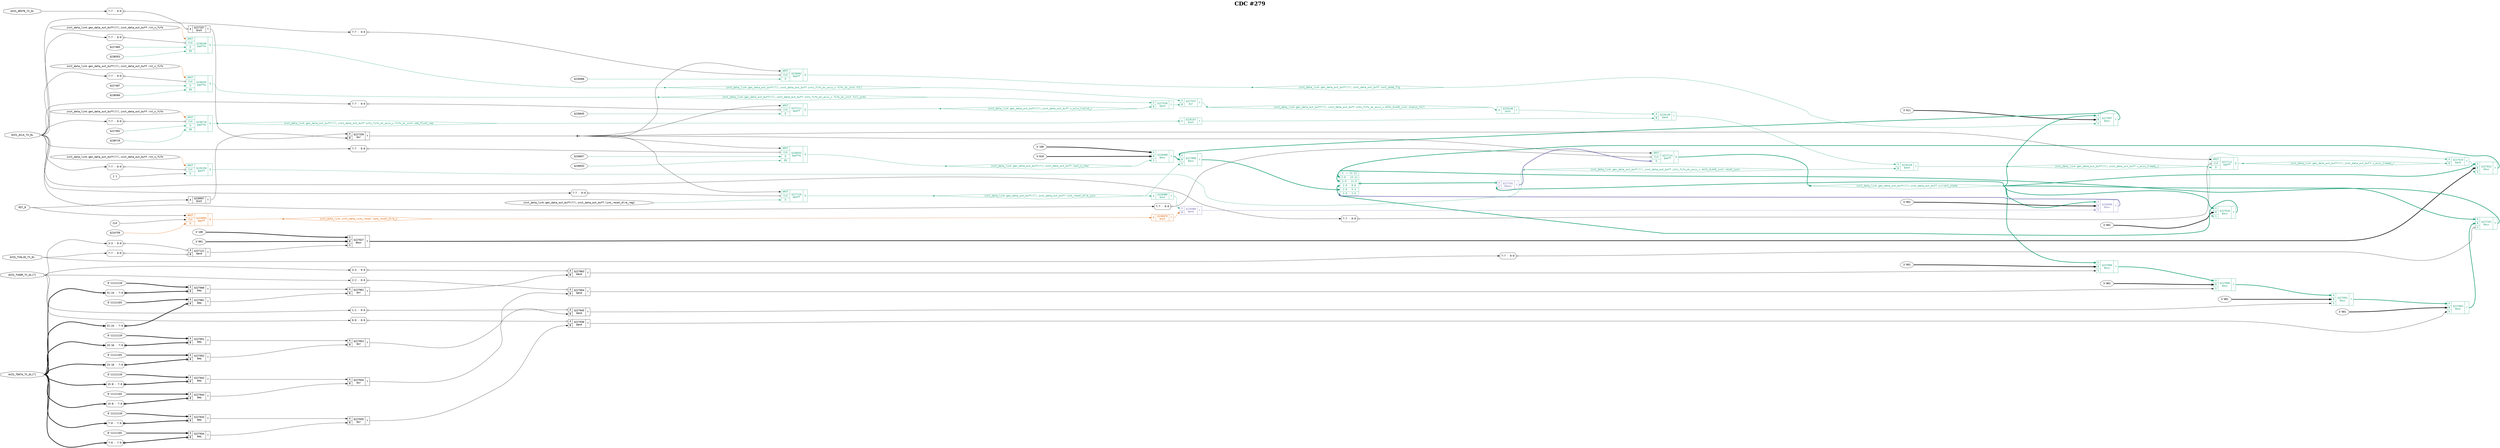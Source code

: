 digraph "spacefibre_light_top" {
label=<<b>CDC #279</b>>;
labelloc="t"
fontsize="30"
node ["fontname"="Courier"]
edge ["fontname"="Courier"]
rankdir="LR";
remincross=true;
n42 [ shape=octagon, label="AXIS_ACLK_TX_DL", color="black", fontcolor="black", href="/src/ip_spacefibre_light_top/spacefibre_light_top.vhd#58" ];
n43 [ shape=octagon, label="AXIS_ARSTN_TX_DL", color="black", fontcolor="black", href="/src/ip_spacefibre_light_top/spacefibre_light_top.vhd#57" ];
n44 [ shape=octagon, label="AXIS_TDATA_TX_DL[7]", color="black", fontcolor="black", href="/src/ip_spacefibre_light_top/spacefibre_light_top.vhd#60" ];
n45 [ shape=octagon, label="AXIS_TUSER_TX_DL[7]", color="black", fontcolor="black", href="/src/ip_spacefibre_light_top/spacefibre_light_top.vhd#61" ];
n46 [ shape=octagon, label="AXIS_TVALID_TX_DL", color="black", fontcolor="black", href="/src/ip_spacefibre_light_top/spacefibre_light_top.vhd#63" ];
n47 [ shape=octagon, label="RST_N", color="black", fontcolor="black", href="/src/ip_spacefibre_light_top/spacefibre_light_top.vhd#44" ];
n48 [ shape=diamond, label="inst_data_link.gen_data_out_buff(7)&#9586;.inst_data_out_buff.cont_mode_flg", colorscheme="dark28", color="1", fontcolor="1", href="/src/module_data_link/data_out_buf.vhd#138" ];
n49 [ shape=diamond, label="inst_data_link.gen_data_out_buff(7)&#9586;.inst_data_out_buff.current_state", colorscheme="dark28", color="1", fontcolor="1", href="/src/module_data_link/data_out_buf.vhd#121" ];
n50 [ shape=diamond, label="inst_data_link.gen_data_out_buff(7)&#9586;.inst_data_out_buff.ints_fifo_dc_axis_s.AXIS_SLAVE_inst.reset_sync", colorscheme="dark28", color="1", fontcolor="1", href="/src/ip/fifo_dc_axis_to_custom/AXIS_SLAVE.vhd#47" ];
n51 [ shape=diamond, label="inst_data_link.gen_data_out_buff(7)&#9586;.inst_data_out_buff.ints_fifo_dc_axis_s.AXIS_SLAVE_inst.status_full", colorscheme="dark28", color="1", fontcolor="1", href="/src/ip/fifo_dc_axis_to_custom/AXIS_SLAVE.vhd#32" ];
n52 [ shape=diamond, label="inst_data_link.gen_data_out_buff(7)&#9586;.inst_data_out_buff.ints_fifo_dc_axis_s.fifo_dc_inst.cmd_flush_req", colorscheme="dark28", color="1", fontcolor="1", href="/src/ip/fifo_dc/fifo_dc.vhd#111" ];
n53 [ shape=diamond, label="inst_data_link.gen_data_out_buff(7)&#9586;.inst_data_out_buff.ints_fifo_dc_axis_s.fifo_dc_inst.full", colorscheme="dark28", color="1", fontcolor="1", href="/src/ip/fifo_dc/fifo_dc.vhd#127" ];
n54 [ shape=diamond, label="inst_data_link.gen_data_out_buff(7)&#9586;.inst_data_out_buff.ints_fifo_dc_axis_s.fifo_dc_inst.full_prev", colorscheme="dark28", color="1", fontcolor="1", href="/src/ip/fifo_dc/fifo_dc.vhd#128" ];
n55 [ shape=diamond, label="inst_data_link.gen_data_out_buff(7)&#9586;.inst_data_out_buff.last_k_char", colorscheme="dark28", color="1", fontcolor="1", href="/src/module_data_link/data_out_buf.vhd#139" ];
n56 [ shape=diamond, label="inst_data_link.gen_data_out_buff(7)&#9586;.inst_data_out_buff.link_reset_dlre_sync", colorscheme="dark28", color="1", fontcolor="1", href="/src/module_data_link/data_out_buf.vhd#162" ];
n57 [ shape=diamond, label="inst_data_link.gen_data_out_buff(7)&#9586;.inst_data_out_buff.s_axis_tready_i", colorscheme="dark28", color="1", fontcolor="1", href="/src/module_data_link/data_out_buf.vhd#135" ];
n58 [ shape=diamond, label="inst_data_link.gen_data_out_buff(7)&#9586;.inst_data_out_buff.s_axis_tready_r", colorscheme="dark28", color="1", fontcolor="1", href="/src/module_data_link/data_out_buf.vhd#136" ];
n59 [ shape=diamond, label="inst_data_link.gen_data_out_buff(7)&#9586;.inst_data_out_buff.s_axis_tvalid_i", colorscheme="dark28", color="1", fontcolor="1", href="/src/module_data_link/data_out_buf.vhd#134" ];
n60 [ shape=diamond, label="inst_data_link.inst_data_link_reset.lane_reset_dlre_i", colorscheme="dark28", color="2", fontcolor="2", href="/src/module_data_link/data_link_reset.vhd#73" ];
{ rank="source"; n42; n43; n44; n45; n46; n47;}
{ rank="sink";}
v1 [ label="$226657" ];
v2 [ label="$236933" ];
c66 [ shape=record, label="{{<p61> ARST|<p62> CLK|<p63> D|<p64> EN}|$236932\n$adffe|{<p65> Q}}", colorscheme="dark28", color="1", fontcolor="1" , href="/src/module_data_link/data_out_buf.vhd#372"  ];
x0 [ shape=record, style=rounded, label="<s0> 7:7 - 0:0 ", color="black", fontcolor="black" ];
x0:e -> c66:p62:w [arrowhead=odiamond, arrowtail=odiamond, dir=both, color="black", fontcolor="black", label=""];
v3 [ label="inst_data_link.gen_data_out_buff(7)&#9586;.inst_data_out_buff.rst_n_fifo" ];
v5 [ label="$227405" ];
v6 [ label="$238353" ];
c67 [ shape=record, label="{{<p61> ARST|<p62> CLK|<p63> D|<p64> EN}|$238348\n$adffe|{<p65> Q}}", colorscheme="dark28", color="1", fontcolor="1" , href="/src/ip/fifo_dc/fifo_dc.vhd#256"  ];
x4 [ shape=record, style=rounded, label="<s0> 7:7 - 0:0 ", color="black", fontcolor="black" ];
x4:e -> c67:p62:w [arrowhead=odiamond, arrowtail=odiamond, dir=both, color="black", fontcolor="black", label=""];
v7 [ label="inst_data_link.gen_data_out_buff(7)&#9586;.inst_data_out_buff.rst_n_fifo" ];
v9 [ label="$227407" ];
v10 [ label="$238360" ];
c68 [ shape=record, label="{{<p61> ARST|<p62> CLK|<p63> D|<p64> EN}|$238355\n$adffe|{<p65> Q}}", colorscheme="dark28", color="1", fontcolor="1" , href="/src/ip/fifo_dc/fifo_dc.vhd#256"  ];
x8 [ shape=record, style=rounded, label="<s0> 7:7 - 0:0 ", color="black", fontcolor="black" ];
x8:e -> c68:p62:w [arrowhead=odiamond, arrowtail=odiamond, dir=both, color="black", fontcolor="black", label=""];
v11 [ label="inst_data_link.gen_data_out_buff(7)&#9586;.inst_data_out_buff.rst_n_fifo" ];
v13 [ label="$227492" ];
v14 [ label="$238719" ];
c69 [ shape=record, label="{{<p61> ARST|<p62> CLK|<p63> D|<p64> EN}|$238718\n$adffe|{<p65> Q}}", colorscheme="dark28", color="1", fontcolor="1" , href="/src/ip/fifo_dc/fifo_dc.vhd#440"  ];
x12 [ shape=record, style=rounded, label="<s0> 7:7 - 0:0 ", color="black", fontcolor="black" ];
x12:e -> c69:p62:w [arrowhead=odiamond, arrowtail=odiamond, dir=both, color="black", fontcolor="black", label=""];
c72 [ shape=record, label="{{<p70> A}|$236070\n$not|{<p71> Y}}", colorscheme="dark28", color="2", fontcolor="2" ];
v16 [ label="$226566" ];
c73 [ shape=record, label="{{<p61> ARST|<p62> CLK|<p63> D}|$226962\n$adff|{<p65> Q}}", colorscheme="dark28", color="1", fontcolor="1" , href="/src/module_data_link/data_out_buf.vhd#237"  ];
x15 [ shape=record, style=rounded, label="<s0> 7:7 - 0:0 ", color="black", fontcolor="black" ];
x15:e -> c73:p62:w [arrowhead=odiamond, arrowtail=odiamond, dir=both, color="black", fontcolor="black", label=""];
c74 [ shape=record, label="{{<p61> ARST|<p62> CLK|<p63> D}|$227114\n$adff|{<p65> Q}}", colorscheme="dark28", color="1", fontcolor="1" , href="/src/module_data_link/data_out_buf.vhd#266"  ];
x17 [ shape=record, style=rounded, label="<s0> 7:7 - 0:0 ", color="black", fontcolor="black" ];
x17:e -> c74:p62:w [arrowhead=odiamond, arrowtail=odiamond, dir=both, color="black", fontcolor="black", label=""];
v18 [ label="8'11111110" ];
c76 [ shape=record, label="{{<p70> A|<p75> B}|$227033\n$eq|{<p71> Y}}", href="/src/module_data_link/data_out_buf.vhd#326"  ];
x19 [ shape=record, style=rounded, label="<s0> 7:0 - 7:0 ", color="black", fontcolor="black" ];
x19:e -> c76:p75:w [arrowhead=odiamond, arrowtail=odiamond, dir=both, color="black", fontcolor="black", style="setlinewidth(3)", label=""];
v20 [ label="8'11111101" ];
c77 [ shape=record, label="{{<p70> A|<p75> B}|$227034\n$eq|{<p71> Y}}", href="/src/module_data_link/data_out_buf.vhd#326"  ];
x21 [ shape=record, style=rounded, label="<s0> 7:0 - 7:0 ", color="black", fontcolor="black" ];
x21:e -> c77:p75:w [arrowhead=odiamond, arrowtail=odiamond, dir=both, color="black", fontcolor="black", style="setlinewidth(3)", label=""];
v22 [ label="8'11111110" ];
c78 [ shape=record, label="{{<p70> A|<p75> B}|$227042\n$eq|{<p71> Y}}", href="/src/module_data_link/data_out_buf.vhd#332"  ];
x23 [ shape=record, style=rounded, label="<s0> 15:8 - 7:0 ", color="black", fontcolor="black" ];
x23:e -> c78:p75:w [arrowhead=odiamond, arrowtail=odiamond, dir=both, color="black", fontcolor="black", style="setlinewidth(3)", label=""];
v24 [ label="8'11111101" ];
c79 [ shape=record, label="{{<p70> A|<p75> B}|$227043\n$eq|{<p71> Y}}", href="/src/module_data_link/data_out_buf.vhd#332"  ];
x25 [ shape=record, style=rounded, label="<s0> 15:8 - 7:0 ", color="black", fontcolor="black" ];
x25:e -> c79:p75:w [arrowhead=odiamond, arrowtail=odiamond, dir=both, color="black", fontcolor="black", style="setlinewidth(3)", label=""];
v26 [ label="8'11111110" ];
c80 [ shape=record, label="{{<p70> A|<p75> B}|$227051\n$eq|{<p71> Y}}", href="/src/module_data_link/data_out_buf.vhd#338"  ];
x27 [ shape=record, style=rounded, label="<s0> 23:16 - 7:0 ", color="black", fontcolor="black" ];
x27:e -> c80:p75:w [arrowhead=odiamond, arrowtail=odiamond, dir=both, color="black", fontcolor="black", style="setlinewidth(3)", label=""];
v28 [ label="8'11111101" ];
c81 [ shape=record, label="{{<p70> A|<p75> B}|$227052\n$eq|{<p71> Y}}", href="/src/module_data_link/data_out_buf.vhd#338"  ];
x29 [ shape=record, style=rounded, label="<s0> 23:16 - 7:0 ", color="black", fontcolor="black" ];
x29:e -> c81:p75:w [arrowhead=odiamond, arrowtail=odiamond, dir=both, color="black", fontcolor="black", style="setlinewidth(3)", label=""];
v30 [ label="8'11111110" ];
c82 [ shape=record, label="{{<p70> A|<p75> B}|$227060\n$eq|{<p71> Y}}", href="/src/module_data_link/data_out_buf.vhd#344"  ];
x31 [ shape=record, style=rounded, label="<s0> 31:24 - 7:0 ", color="black", fontcolor="black" ];
x31:e -> c82:p75:w [arrowhead=odiamond, arrowtail=odiamond, dir=both, color="black", fontcolor="black", style="setlinewidth(3)", label=""];
v32 [ label="8'11111101" ];
c83 [ shape=record, label="{{<p70> A|<p75> B}|$227061\n$eq|{<p71> Y}}", href="/src/module_data_link/data_out_buf.vhd#344"  ];
x33 [ shape=record, style=rounded, label="<s0> 31:24 - 7:0 ", color="black", fontcolor="black" ];
x33:e -> c83:p75:w [arrowhead=odiamond, arrowtail=odiamond, dir=both, color="black", fontcolor="black", style="setlinewidth(3)", label=""];
c84 [ shape=record, label="{{<p70> A|<p75> B}|$227019\n$and|{<p71> Y}}", colorscheme="dark28", color="1", fontcolor="1" , href="/src/module_data_link/data_out_buf.vhd#313"  ];
c85 [ shape=record, label="{{<p70> A|<p75> B}|$227035\n$or|{<p71> Y}}", href="/src/module_data_link/data_out_buf.vhd#326"  ];
c86 [ shape=record, label="{{<p70> A|<p75> B}|$227036\n$and|{<p71> Y}}", href="/src/module_data_link/data_out_buf.vhd#326"  ];
x34 [ shape=record, style=rounded, label="<s0> 0:0 - 0:0 ", color="black", fontcolor="black" ];
x34:e -> c86:p70:w [arrowhead=odiamond, arrowtail=odiamond, dir=both, color="black", fontcolor="black", label=""];
c87 [ shape=record, label="{{<p70> A|<p75> B}|$227044\n$or|{<p71> Y}}", href="/src/module_data_link/data_out_buf.vhd#332"  ];
c88 [ shape=record, label="{{<p70> A|<p75> B}|$227045\n$and|{<p71> Y}}", href="/src/module_data_link/data_out_buf.vhd#332"  ];
x35 [ shape=record, style=rounded, label="<s0> 1:1 - 0:0 ", color="black", fontcolor="black" ];
x35:e -> c88:p70:w [arrowhead=odiamond, arrowtail=odiamond, dir=both, color="black", fontcolor="black", label=""];
c89 [ shape=record, label="{{<p70> A|<p75> B}|$227053\n$or|{<p71> Y}}", href="/src/module_data_link/data_out_buf.vhd#338"  ];
c90 [ shape=record, label="{{<p70> A|<p75> B}|$227054\n$and|{<p71> Y}}", href="/src/module_data_link/data_out_buf.vhd#338"  ];
x36 [ shape=record, style=rounded, label="<s0> 2:2 - 0:0 ", color="black", fontcolor="black" ];
x36:e -> c90:p70:w [arrowhead=odiamond, arrowtail=odiamond, dir=both, color="black", fontcolor="black", label=""];
c91 [ shape=record, label="{{<p70> A|<p75> B}|$227062\n$or|{<p71> Y}}", href="/src/module_data_link/data_out_buf.vhd#344"  ];
c92 [ shape=record, label="{{<p70> A|<p75> B}|$227063\n$and|{<p71> Y}}", href="/src/module_data_link/data_out_buf.vhd#344"  ];
x37 [ shape=record, style=rounded, label="<s0> 3:3 - 0:0 ", color="black", fontcolor="black" ];
x37:e -> c92:p70:w [arrowhead=odiamond, arrowtail=odiamond, dir=both, color="black", fontcolor="black", label=""];
c93 [ shape=record, label="{{<p70> A|<p75> B}|$227121\n$and|{<p71> Y}}", href="/src/module_data_link/data_out_buf.vhd#375"  ];
x38 [ shape=record, style=rounded, label="<s0> 3:3 - 0:0 ", color="black", fontcolor="black" ];
x38:e -> c93:p70:w [arrowhead=odiamond, arrowtail=odiamond, dir=both, color="black", fontcolor="black", label=""];
x39 [ shape=record, style=rounded, label="<s0> 7:7 - 0:0 ", color="black", fontcolor="black" ];
x39:e -> c93:p75:w [arrowhead=odiamond, arrowtail=odiamond, dir=both, color="black", fontcolor="black", label=""];
c94 [ shape=record, label="{{<p70> A}|$227257\n$not|{<p71> Y}}", href="/src/module_data_link/data_out_buf.vhd#521"  ];
x40 [ shape=record, style=rounded, label="<s0> 7:7 - 0:0 ", color="black", fontcolor="black" ];
x40:e -> c94:p70:w [arrowhead=odiamond, arrowtail=odiamond, dir=both, color="black", fontcolor="black", label=""];
c95 [ shape=record, label="{{<p70> A|<p75> B}|$227259\n$or|{<p71> Y}}", href="/src/module_data_link/data_out_buf.vhd#521"  ];
c96 [ shape=record, label="{{<p70> A}|$226986\n$not|{<p71> Y}}", colorscheme="dark28", color="1", fontcolor="1" , href="/src/module_data_link/data_out_buf.vhd#283"  ];
c97 [ shape=record, label="{{<p70> A|<p75> B}|$226988\n$and|{<p71> Y}}", colorscheme="dark28", color="3", fontcolor="3" , href="/src/module_data_link/data_out_buf.vhd#283"  ];
v42 [ label="inst_data_link.gen_data_out_buff(7)&#9586;.inst_data_out_buff.link_reset_dlre_reg1" ];
c98 [ shape=record, label="{{<p61> ARST|<p62> CLK|<p63> D}|$227116\n$adff|{<p65> Q}}", colorscheme="dark28", color="1", fontcolor="1" , href="/src/module_data_link/data_out_buf.vhd#266"  ];
x41 [ shape=record, style=rounded, label="<s0> 7:7 - 0:0 ", color="black", fontcolor="black" ];
x41:e -> c98:p62:w [arrowhead=odiamond, arrowtail=odiamond, dir=both, color="black", fontcolor="black", label=""];
v43 [ label="3'001" ];
c100 [ shape=record, label="{{<p70> A|<p75> B|<p99> S}|$227018\n$mux|{<p71> Y}}", colorscheme="dark28", color="1", fontcolor="1" , href="/src/module_data_link/data_out_buf.vhd#309"  ];
v44 [ label="3'100" ];
v45 [ label="3'001" ];
c101 [ shape=record, label="{{<p70> A|<p75> B|<p99> S}|$227027\n$mux|{<p71> Y}}", href="/src/module_data_link/data_out_buf.vhd#318"  ];
c102 [ shape=record, label="{{<p70> A|<p75> B|<p99> S}|$227032\n$mux|{<p71> Y}}", colorscheme="dark28", color="1", fontcolor="1" , href="/src/module_data_link/data_out_buf.vhd#313"  ];
v46 [ label="3'001" ];
c103 [ shape=record, label="{{<p70> A|<p75> B|<p99> S}|$227089\n$mux|{<p71> Y}}", colorscheme="dark28", color="1", fontcolor="1" , href="/src/module_data_link/data_out_buf.vhd#326"  ];
v47 [ label="3'001" ];
c104 [ shape=record, label="{{<p70> A|<p75> B|<p99> S}|$227090\n$mux|{<p71> Y}}", colorscheme="dark28", color="1", fontcolor="1" , href="/src/module_data_link/data_out_buf.vhd#326"  ];
v48 [ label="3'001" ];
c105 [ shape=record, label="{{<p70> A|<p75> B|<p99> S}|$227091\n$mux|{<p71> Y}}", colorscheme="dark28", color="1", fontcolor="1" , href="/src/module_data_link/data_out_buf.vhd#326"  ];
v49 [ label="3'001" ];
c106 [ shape=record, label="{{<p70> A|<p75> B|<p99> S}|$227092\n$mux|{<p71> Y}}", colorscheme="dark28", color="1", fontcolor="1" , href="/src/module_data_link/data_out_buf.vhd#326"  ];
c107 [ shape=record, label="{{<p70> A|<p75> B|<p99> S}|$227101\n$mux|{<p71> Y}}", colorscheme="dark28", color="1", fontcolor="1" , href="/src/module_data_link/data_out_buf.vhd#325"  ];
x50 [ shape=record, style=rounded, label="<s0> 7:7 - 0:0 ", color="black", fontcolor="black" ];
x50:e -> c107:p99:w [arrowhead=odiamond, arrowtail=odiamond, dir=both, color="black", fontcolor="black", label=""];
c108 [ shape=record, label="{{<p70> A|<p99> S}|$227102\n$bmux|{<p71> Y}}", colorscheme="dark28", color="3", fontcolor="3" , href="/src/module_data_link/data_out_buf.vhd#281"  ];
x51 [ shape=record, style=rounded, label="X -&gt; 23:15 |<s4> 2:0 - 14:12 |<s3> 2:0 - 11:9 |<s2> 2:0 - 8:6 |<s1> 2:0 - 5:3 |<s0> 2:0 - 2:0 ", colorscheme="dark28", color="1", fontcolor="1" ];
x51:e -> c108:p70:w [arrowhead=odiamond, arrowtail=odiamond, dir=both, colorscheme="dark28", color="1", fontcolor="1", style="setlinewidth(3)", label=""];
v52 [ label="3'001" ];
c109 [ shape=record, label="{{<p70> A|<p75> B|<p99> S}|$226990\n$mux|{<p71> Y}}", colorscheme="dark28", color="3", fontcolor="3" , href="/src/module_data_link/data_out_buf.vhd#283"  ];
v53 [ label="3'100" ];
v54 [ label="3'010" ];
c110 [ shape=record, label="{{<p70> A|<p75> B|<p99> S}|$226998\n$mux|{<p71> Y}}", colorscheme="dark28", color="1", fontcolor="1" , href="/src/module_data_link/data_out_buf.vhd#294"  ];
v55 [ label="3'011" ];
c111 [ shape=record, label="{{<p70> A|<p75> B|<p99> S}|$227007\n$mux|{<p71> Y}}", colorscheme="dark28", color="1", fontcolor="1" , href="/src/module_data_link/data_out_buf.vhd#292"  ];
c112 [ shape=record, label="{{<p70> A|<p75> B|<p99> S}|$227008\n$mux|{<p71> Y}}", colorscheme="dark28", color="1", fontcolor="1" , href="/src/module_data_link/data_out_buf.vhd#292"  ];
c113 [ shape=record, label="{{<p61> ARST|<p62> CLK|<p63> D}|$227112\n$adff|{<p65> Q}}", colorscheme="dark28", color="1", fontcolor="1" , href="/src/module_data_link/data_out_buf.vhd#266"  ];
x56 [ shape=record, style=rounded, label="<s0> 7:7 - 0:0 ", color="black", fontcolor="black" ];
x56:e -> c113:p62:w [arrowhead=odiamond, arrowtail=odiamond, dir=both, color="black", fontcolor="black", label=""];
v58 [ label="$226645" ];
c114 [ shape=record, label="{{<p61> ARST|<p62> CLK|<p63> D}|$227111\n$adff|{<p65> Q}}", colorscheme="dark28", color="1", fontcolor="1" , href="/src/module_data_link/data_out_buf.vhd#266"  ];
x57 [ shape=record, style=rounded, label="<s0> 7:7 - 0:0 ", color="black", fontcolor="black" ];
x57:e -> c114:p62:w [arrowhead=odiamond, arrowtail=odiamond, dir=both, color="black", fontcolor="black", label=""];
c115 [ shape=record, label="{{<p70> A}|$226146\n$not|{<p71> Y}}", colorscheme="dark28", color="1", fontcolor="1" , href="/src/ip/fifo_dc_axis_to_custom/AXIS_SLAVE.vhd#50"  ];
c116 [ shape=record, label="{{<p70> A}|$226147\n$not|{<p71> Y}}", colorscheme="dark28", color="1", fontcolor="1" , href="/src/ip/fifo_dc_axis_to_custom/AXIS_SLAVE.vhd#50"  ];
c117 [ shape=record, label="{{<p70> A|<p75> B}|$226148\n$and|{<p71> Y}}", colorscheme="dark28", color="1", fontcolor="1" , href="/src/ip/fifo_dc_axis_to_custom/AXIS_SLAVE.vhd#50"  ];
c118 [ shape=record, label="{{<p70> A|<p75> B}|$226149\n$and|{<p71> Y}}", colorscheme="dark28", color="1", fontcolor="1" , href="/src/ip/fifo_dc_axis_to_custom/AXIS_SLAVE.vhd#50"  ];
v59 [ label="inst_data_link.gen_data_out_buff(7)&#9586;.inst_data_out_buff.rst_n_fifo" ];
v61 [ label="1'1" ];
c119 [ shape=record, label="{{<p61> ARST|<p62> CLK|<p63> D}|$226156\n$adff|{<p65> Q}}", colorscheme="dark28", color="1", fontcolor="1" , href="/src/ip/fifo_dc_axis_to_custom/AXIS_SLAVE.vhd#56"  ];
x60 [ shape=record, style=rounded, label="<s0> 7:7 - 0:0 ", color="black", fontcolor="black" ];
x60:e -> c119:p62:w [arrowhead=odiamond, arrowtail=odiamond, dir=both, color="black", fontcolor="black", label=""];
c120 [ shape=record, label="{{<p70> A|<p75> B}|$227536\n$and|{<p71> Y}}", colorscheme="dark28", color="1", fontcolor="1" , href="/src/ip/fifo_dc/fifo_dc.vhd#156"  ];
c121 [ shape=record, label="{{<p70> A|<p75> B}|$227537\n$or|{<p71> Y}}", colorscheme="dark28", color="1", fontcolor="1" , href="/src/ip/fifo_dc/fifo_dc.vhd#156"  ];
v62 [ label="CLK" ];
v63 [ label="$224759" ];
c122 [ shape=record, label="{{<p61> ARST|<p62> CLK|<p63> D}|$224903\n$adff|{<p65> Q}}", colorscheme="dark28", color="2", fontcolor="2" , href="/src/module_data_link/data_link_reset.vhd#92"  ];
c123 [ shape=record, label="{{<p70> A}|$230957\n$not|{<p71> Y}}", href="/src/ip/fifo_dc/fifo_dc.vhd#440"  ];
c72:p71:e -> c97:p75:w [colorscheme="dark28", color="2", fontcolor="2", label=""];
c109:p71:e -> x51:s0:w [colorscheme="dark28", color="3", fontcolor="3", style="setlinewidth(3)", label=""];
c110:p71:e -> c112:p75:w [colorscheme="dark28", color="1", fontcolor="1", style="setlinewidth(3)", label=""];
c111:p71:e -> c112:p70:w [colorscheme="dark28", color="1", fontcolor="1", style="setlinewidth(3)", label=""];
c112:p71:e -> x51:s1:w [colorscheme="dark28", color="1", fontcolor="1", style="setlinewidth(3)", label=""];
c100:p71:e -> x51:s2:w [colorscheme="dark28", color="1", fontcolor="1", style="setlinewidth(3)", label=""];
c84:p71:e -> c102:p99:w [colorscheme="dark28", color="1", fontcolor="1", label=""];
c101:p71:e -> c102:p75:w [color="black", fontcolor="black", style="setlinewidth(3)", label=""];
c102:p71:e -> x51:s3:w [colorscheme="dark28", color="1", fontcolor="1", style="setlinewidth(3)", label=""];
c76:p71:e -> c85:p70:w [color="black", fontcolor="black", label=""];
c77:p71:e -> c85:p75:w [color="black", fontcolor="black", label=""];
c123:p71:e -> c95:p75:w [color="black", fontcolor="black", label=""];
c85:p71:e -> c86:p75:w [color="black", fontcolor="black", label=""];
c86:p71:e -> c106:p99:w [color="black", fontcolor="black", label=""];
c78:p71:e -> c87:p70:w [color="black", fontcolor="black", label=""];
c79:p71:e -> c87:p75:w [color="black", fontcolor="black", label=""];
c87:p71:e -> c88:p75:w [color="black", fontcolor="black", label=""];
c88:p71:e -> c105:p99:w [color="black", fontcolor="black", label=""];
c80:p71:e -> c89:p70:w [color="black", fontcolor="black", label=""];
c81:p71:e -> c89:p75:w [color="black", fontcolor="black", label=""];
c89:p71:e -> c90:p75:w [color="black", fontcolor="black", label=""];
c90:p71:e -> c104:p99:w [color="black", fontcolor="black", label=""];
c107:p71:e -> x51:s4:w [colorscheme="dark28", color="1", fontcolor="1", style="setlinewidth(3)", label=""];
c82:p71:e -> c91:p70:w [color="black", fontcolor="black", label=""];
c83:p71:e -> c91:p75:w [color="black", fontcolor="black", label=""];
c91:p71:e -> c92:p75:w [color="black", fontcolor="black", label=""];
c92:p71:e -> c103:p99:w [color="black", fontcolor="black", label=""];
c103:p71:e -> c104:p70:w [colorscheme="dark28", color="1", fontcolor="1", style="setlinewidth(3)", label=""];
c104:p71:e -> c105:p70:w [colorscheme="dark28", color="1", fontcolor="1", style="setlinewidth(3)", label=""];
c105:p71:e -> c106:p70:w [colorscheme="dark28", color="1", fontcolor="1", style="setlinewidth(3)", label=""];
c106:p71:e -> c107:p75:w [colorscheme="dark28", color="1", fontcolor="1", style="setlinewidth(3)", label=""];
c115:p71:e -> c117:p70:w [colorscheme="dark28", color="1", fontcolor="1", label=""];
c116:p71:e -> c117:p75:w [colorscheme="dark28", color="1", fontcolor="1", label=""];
c108:p71:e -> c74:p63:w [colorscheme="dark28", color="3", fontcolor="3", style="setlinewidth(3)", label=""];
c117:p71:e -> c118:p70:w [colorscheme="dark28", color="1", fontcolor="1", label=""];
c120:p71:e -> c121:p75:w [colorscheme="dark28", color="1", fontcolor="1", label=""];
n42:e -> x0:s0:w [color="black", fontcolor="black", label=""];
n42:e -> x12:s0:w [color="black", fontcolor="black", label=""];
n42:e -> x15:s0:w [color="black", fontcolor="black", label=""];
n42:e -> x17:s0:w [color="black", fontcolor="black", label=""];
n42:e -> x41:s0:w [color="black", fontcolor="black", label=""];
n42:e -> x4:s0:w [color="black", fontcolor="black", label=""];
n42:e -> x56:s0:w [color="black", fontcolor="black", label=""];
n42:e -> x57:s0:w [color="black", fontcolor="black", label=""];
n42:e -> x60:s0:w [color="black", fontcolor="black", label=""];
n42:e -> x8:s0:w [color="black", fontcolor="black", label=""];
n43:e -> x40:s0:w [color="black", fontcolor="black", label=""];
n44:e -> x19:s0:w [color="black", fontcolor="black", style="setlinewidth(3)", label=""];
n44:e -> x21:s0:w [color="black", fontcolor="black", style="setlinewidth(3)", label=""];
n44:e -> x23:s0:w [color="black", fontcolor="black", style="setlinewidth(3)", label=""];
n44:e -> x25:s0:w [color="black", fontcolor="black", style="setlinewidth(3)", label=""];
n44:e -> x27:s0:w [color="black", fontcolor="black", style="setlinewidth(3)", label=""];
n44:e -> x29:s0:w [color="black", fontcolor="black", style="setlinewidth(3)", label=""];
n44:e -> x31:s0:w [color="black", fontcolor="black", style="setlinewidth(3)", label=""];
n44:e -> x33:s0:w [color="black", fontcolor="black", style="setlinewidth(3)", label=""];
n45:e -> x34:s0:w [color="black", fontcolor="black", label=""];
n45:e -> x35:s0:w [color="black", fontcolor="black", label=""];
n45:e -> x36:s0:w [color="black", fontcolor="black", label=""];
n45:e -> x37:s0:w [color="black", fontcolor="black", label=""];
n45:e -> x38:s0:w [color="black", fontcolor="black", label=""];
n46:e -> x39:s0:w [color="black", fontcolor="black", label=""];
n46:e -> x50:s0:w [color="black", fontcolor="black", label=""];
n47:e -> c122:p61:w [color="black", fontcolor="black", label=""];
n47:e -> c123:p70:w [color="black", fontcolor="black", label=""];
c73:p65:e -> n48:w [colorscheme="dark28", color="1", fontcolor="1", label=""];
n48:e -> c111:p99:w [colorscheme="dark28", color="1", fontcolor="1", label=""];
c74:p65:e -> n49:w [colorscheme="dark28", color="1", fontcolor="1", style="setlinewidth(3)", label=""];
n49:e -> c100:p70:w [colorscheme="dark28", color="1", fontcolor="1", style="setlinewidth(3)", label=""];
n49:e -> c102:p70:w [colorscheme="dark28", color="1", fontcolor="1", style="setlinewidth(3)", label=""];
n49:e -> c103:p70:w [colorscheme="dark28", color="1", fontcolor="1", style="setlinewidth(3)", label=""];
n49:e -> c107:p70:w [colorscheme="dark28", color="1", fontcolor="1", style="setlinewidth(3)", label=""];
n49:e -> c108:p99:w [colorscheme="dark28", color="1", fontcolor="1", style="setlinewidth(3)", label=""];
n49:e -> c109:p70:w [colorscheme="dark28", color="1", fontcolor="1", style="setlinewidth(3)", label=""];
n49:e -> c111:p70:w [colorscheme="dark28", color="1", fontcolor="1", style="setlinewidth(3)", label=""];
c94:p71:e -> c95:p70:w [color="black", fontcolor="black", label=""];
c119:p65:e -> n50:w [colorscheme="dark28", color="1", fontcolor="1", label=""];
n50:e -> c118:p75:w [colorscheme="dark28", color="1", fontcolor="1", label=""];
c121:p71:e -> n51:w [colorscheme="dark28", color="1", fontcolor="1", label=""];
n51:e -> c115:p70:w [colorscheme="dark28", color="1", fontcolor="1", label=""];
c69:p65:e -> n52:w [colorscheme="dark28", color="1", fontcolor="1", label=""];
n52:e -> c116:p70:w [colorscheme="dark28", color="1", fontcolor="1", label=""];
c67:p65:e -> n53:w [colorscheme="dark28", color="1", fontcolor="1", label=""];
n53:e -> c121:p70:w [colorscheme="dark28", color="1", fontcolor="1", label=""];
c68:p65:e -> n54:w [colorscheme="dark28", color="1", fontcolor="1", label=""];
n54:e -> c120:p70:w [colorscheme="dark28", color="1", fontcolor="1", label=""];
c66:p65:e -> n55:w [colorscheme="dark28", color="1", fontcolor="1", label=""];
n55:e -> c110:p99:w [colorscheme="dark28", color="1", fontcolor="1", label=""];
c98:p65:e -> n56:w [colorscheme="dark28", color="1", fontcolor="1", label=""];
n56:e -> c112:p99:w [colorscheme="dark28", color="1", fontcolor="1", label=""];
n56:e -> c96:p70:w [colorscheme="dark28", color="1", fontcolor="1", label=""];
c118:p71:e -> n57:w [colorscheme="dark28", color="1", fontcolor="1", label=""];
n57:e -> c100:p99:w [colorscheme="dark28", color="1", fontcolor="1", label=""];
n57:e -> c113:p63:w [colorscheme="dark28", color="1", fontcolor="1", label=""];
n57:e -> c84:p70:w [colorscheme="dark28", color="1", fontcolor="1", label=""];
c113:p65:e -> n58:w [colorscheme="dark28", color="1", fontcolor="1", label=""];
n58:e -> c84:p75:w [colorscheme="dark28", color="1", fontcolor="1", label=""];
c114:p65:e -> n59:w [colorscheme="dark28", color="1", fontcolor="1", label=""];
n59:e -> c120:p75:w [colorscheme="dark28", color="1", fontcolor="1", label=""];
n6 [ shape=point ];
c95:p71:e -> n6:w [color="black", fontcolor="black", label=""];
n6:e -> c113:p61:w [color="black", fontcolor="black", label=""];
n6:e -> c114:p61:w [color="black", fontcolor="black", label=""];
n6:e -> c66:p61:w [color="black", fontcolor="black", label=""];
n6:e -> c73:p61:w [color="black", fontcolor="black", label=""];
n6:e -> c74:p61:w [color="black", fontcolor="black", label=""];
n6:e -> c98:p61:w [color="black", fontcolor="black", label=""];
c122:p65:e -> n60:w [colorscheme="dark28", color="2", fontcolor="2", label=""];
n60:e -> c72:p70:w [colorscheme="dark28", color="2", fontcolor="2", label=""];
c93:p71:e -> c101:p99:w [color="black", fontcolor="black", label=""];
c96:p71:e -> c97:p70:w [colorscheme="dark28", color="1", fontcolor="1", label=""];
c97:p71:e -> c109:p99:w [colorscheme="dark28", color="3", fontcolor="3", label=""];
v1:e -> c66:p63:w [colorscheme="dark28", color="1", fontcolor="1", label=""];
v10:e -> c68:p64:w [colorscheme="dark28", color="1", fontcolor="1", label=""];
v11:e -> c69:p61:w [colorscheme="dark28", color="2", fontcolor="2", label=""];
v13:e -> c69:p63:w [colorscheme="dark28", color="1", fontcolor="1", label=""];
v14:e -> c69:p64:w [colorscheme="dark28", color="1", fontcolor="1", label=""];
v16:e -> c73:p63:w [colorscheme="dark28", color="1", fontcolor="1", label=""];
v18:e -> c76:p70:w [color="black", fontcolor="black", style="setlinewidth(3)", label=""];
v2:e -> c66:p64:w [colorscheme="dark28", color="1", fontcolor="1", label=""];
v20:e -> c77:p70:w [color="black", fontcolor="black", style="setlinewidth(3)", label=""];
v22:e -> c78:p70:w [color="black", fontcolor="black", style="setlinewidth(3)", label=""];
v24:e -> c79:p70:w [color="black", fontcolor="black", style="setlinewidth(3)", label=""];
v26:e -> c80:p70:w [color="black", fontcolor="black", style="setlinewidth(3)", label=""];
v28:e -> c81:p70:w [color="black", fontcolor="black", style="setlinewidth(3)", label=""];
v3:e -> c67:p61:w [colorscheme="dark28", color="2", fontcolor="2", label=""];
v30:e -> c82:p70:w [color="black", fontcolor="black", style="setlinewidth(3)", label=""];
v32:e -> c83:p70:w [color="black", fontcolor="black", style="setlinewidth(3)", label=""];
v42:e -> c98:p63:w [colorscheme="dark28", color="1", fontcolor="1", label=""];
v43:e -> c100:p75:w [color="black", fontcolor="black", style="setlinewidth(3)", label=""];
v44:e -> c101:p70:w [color="black", fontcolor="black", style="setlinewidth(3)", label=""];
v45:e -> c101:p75:w [color="black", fontcolor="black", style="setlinewidth(3)", label=""];
v46:e -> c103:p75:w [color="black", fontcolor="black", style="setlinewidth(3)", label=""];
v47:e -> c104:p75:w [color="black", fontcolor="black", style="setlinewidth(3)", label=""];
v48:e -> c105:p75:w [color="black", fontcolor="black", style="setlinewidth(3)", label=""];
v49:e -> c106:p75:w [color="black", fontcolor="black", style="setlinewidth(3)", label=""];
v5:e -> c67:p63:w [colorscheme="dark28", color="1", fontcolor="1", label=""];
v52:e -> c109:p75:w [color="black", fontcolor="black", style="setlinewidth(3)", label=""];
v53:e -> c110:p70:w [color="black", fontcolor="black", style="setlinewidth(3)", label=""];
v54:e -> c110:p75:w [color="black", fontcolor="black", style="setlinewidth(3)", label=""];
v55:e -> c111:p75:w [color="black", fontcolor="black", style="setlinewidth(3)", label=""];
v58:e -> c114:p63:w [colorscheme="dark28", color="1", fontcolor="1", label=""];
v59:e -> c119:p61:w [colorscheme="dark28", color="2", fontcolor="2", label=""];
v6:e -> c67:p64:w [colorscheme="dark28", color="1", fontcolor="1", label=""];
v61:e -> c119:p63:w [color="black", fontcolor="black", label=""];
v62:e -> c122:p62:w [color="black", fontcolor="black", label=""];
v63:e -> c122:p63:w [colorscheme="dark28", color="2", fontcolor="2", label=""];
v7:e -> c68:p61:w [colorscheme="dark28", color="2", fontcolor="2", label=""];
v9:e -> c68:p63:w [colorscheme="dark28", color="1", fontcolor="1", label=""];
}
